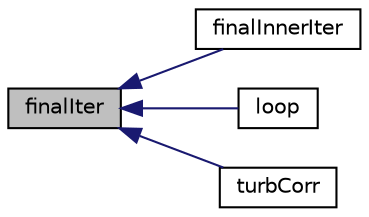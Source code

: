 digraph "finalIter"
{
  bgcolor="transparent";
  edge [fontname="Helvetica",fontsize="10",labelfontname="Helvetica",labelfontsize="10"];
  node [fontname="Helvetica",fontsize="10",shape=record];
  rankdir="LR";
  Node1 [label="finalIter",height=0.2,width=0.4,color="black", fillcolor="grey75", style="filled", fontcolor="black"];
  Node1 -> Node2 [dir="back",color="midnightblue",fontsize="10",style="solid",fontname="Helvetica"];
  Node2 [label="finalInnerIter",height=0.2,width=0.4,color="black",URL="$a01890.html#ad3f325e26dec2a4a57b65690f3d1cda5",tooltip="Helper function to identify final inner iteration. "];
  Node1 -> Node3 [dir="back",color="midnightblue",fontsize="10",style="solid",fontname="Helvetica"];
  Node3 [label="loop",height=0.2,width=0.4,color="black",URL="$a01890.html#adf77b77054c2d4c23b70556fe767f23e",tooltip="PIMPLE loop. "];
  Node1 -> Node4 [dir="back",color="midnightblue",fontsize="10",style="solid",fontname="Helvetica"];
  Node4 [label="turbCorr",height=0.2,width=0.4,color="black",URL="$a01890.html#acee5556739a544beb8bf60c8632dec87",tooltip="Helper function to identify whether to solve for turbulence. "];
}
